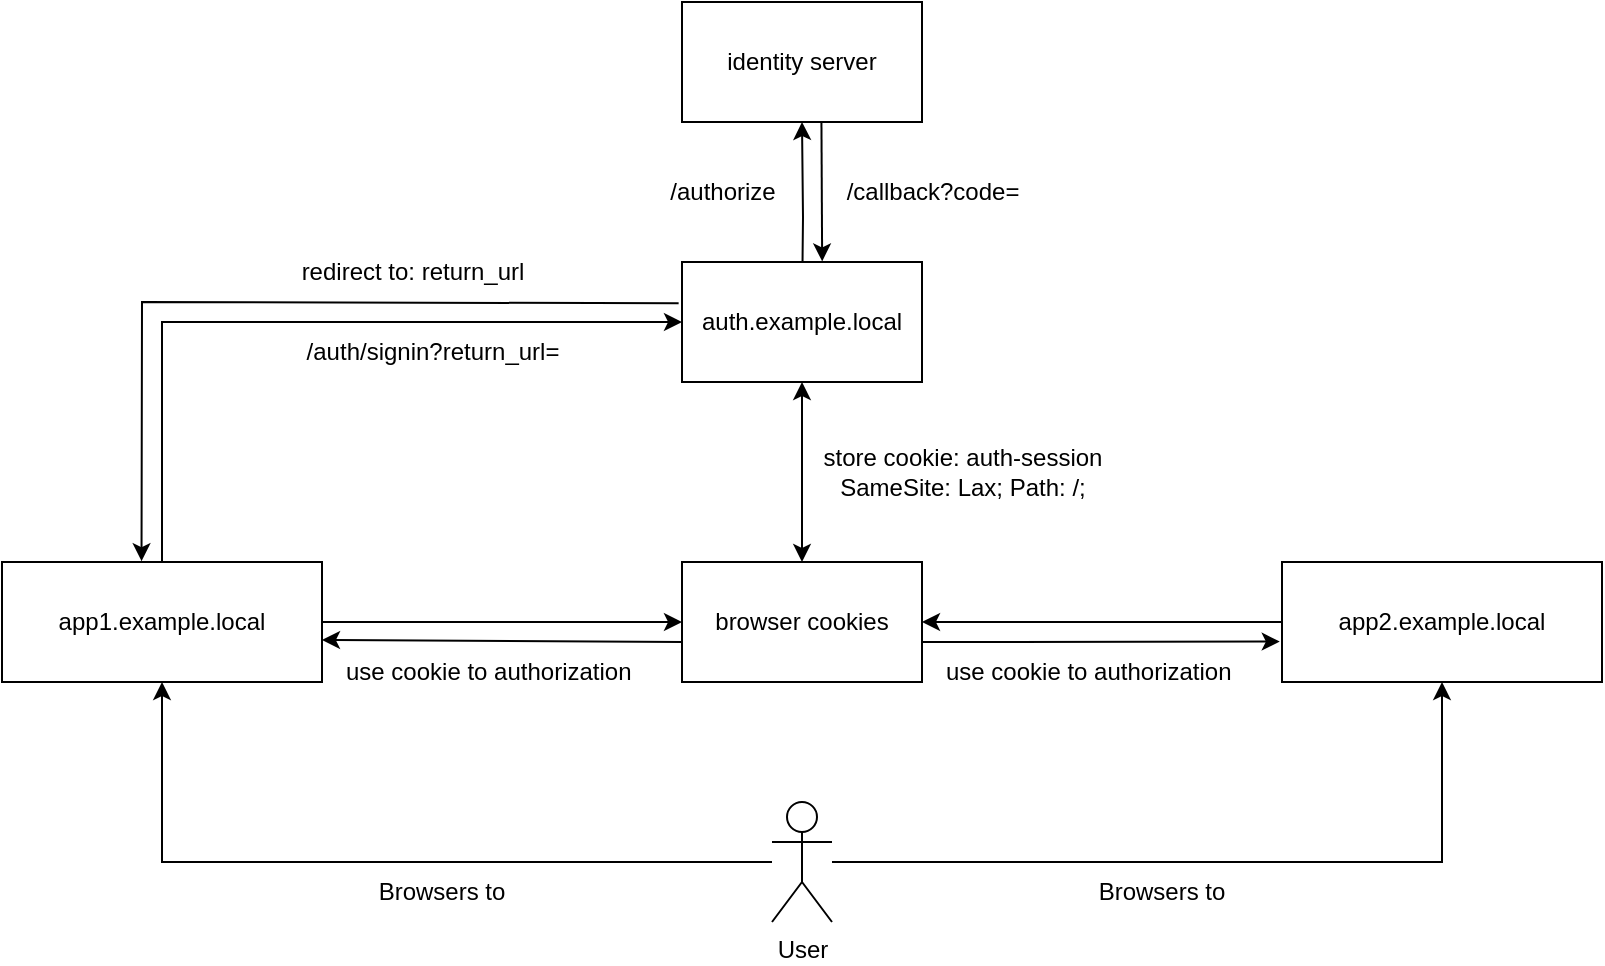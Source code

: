 <mxfile pages="3">
    <diagram name="authentication" id="52a04d89-c75d-2922-d76d-85b35f80e030">
        <mxGraphModel dx="1757" dy="1394" grid="1" gridSize="10" guides="1" tooltips="1" connect="1" arrows="1" fold="1" page="1" pageScale="1" pageWidth="1100" pageHeight="850" background="none" math="0" shadow="0">
            <root>
                <mxCell id="0"/>
                <mxCell id="1" parent="0"/>
                <mxCell id="UXE0n5PbbgXk-ugbQSrG-2" value="app2&lt;span style=&quot;background-color: initial;&quot;&gt;.example.local&lt;/span&gt;" style="rounded=0;whiteSpace=wrap;html=1;" parent="1" vertex="1">
                    <mxGeometry x="620" y="220" width="160" height="60" as="geometry"/>
                </mxCell>
                <mxCell id="UXE0n5PbbgXk-ugbQSrG-32" style="edgeStyle=orthogonalEdgeStyle;rounded=0;orthogonalLoop=1;jettySize=auto;html=1;entryX=0.5;entryY=1;entryDx=0;entryDy=0;" parent="1" target="UXE0n5PbbgXk-ugbQSrG-4" edge="1">
                    <mxGeometry relative="1" as="geometry">
                        <mxPoint x="380" y="95" as="sourcePoint"/>
                    </mxGeometry>
                </mxCell>
                <mxCell id="UXE0n5PbbgXk-ugbQSrG-4" value="identity server" style="rounded=0;whiteSpace=wrap;html=1;" parent="1" vertex="1">
                    <mxGeometry x="320" y="-60" width="120" height="60" as="geometry"/>
                </mxCell>
                <mxCell id="UXE0n5PbbgXk-ugbQSrG-6" value="redirect to: return_url" style="text;html=1;align=center;verticalAlign=middle;resizable=0;points=[];autosize=1;strokeColor=none;fillColor=none;" parent="1" vertex="1">
                    <mxGeometry x="120" y="60" width="130" height="30" as="geometry"/>
                </mxCell>
                <mxCell id="UXE0n5PbbgXk-ugbQSrG-8" value="/authorize" style="text;html=1;align=center;verticalAlign=middle;resizable=0;points=[];autosize=1;strokeColor=none;fillColor=none;" parent="1" vertex="1">
                    <mxGeometry x="300" y="20" width="80" height="30" as="geometry"/>
                </mxCell>
                <mxCell id="UXE0n5PbbgXk-ugbQSrG-31" style="edgeStyle=orthogonalEdgeStyle;rounded=0;orthogonalLoop=1;jettySize=auto;html=1;entryX=0.5;entryY=1;entryDx=0;entryDy=0;" parent="1" source="UXE0n5PbbgXk-ugbQSrG-12" target="UXE0n5PbbgXk-ugbQSrG-1" edge="1">
                    <mxGeometry relative="1" as="geometry"/>
                </mxCell>
                <mxCell id="UXE0n5PbbgXk-ugbQSrG-52" style="edgeStyle=orthogonalEdgeStyle;rounded=0;orthogonalLoop=1;jettySize=auto;html=1;entryX=0.5;entryY=1;entryDx=0;entryDy=0;" parent="1" source="UXE0n5PbbgXk-ugbQSrG-12" target="UXE0n5PbbgXk-ugbQSrG-2" edge="1">
                    <mxGeometry relative="1" as="geometry"/>
                </mxCell>
                <mxCell id="UXE0n5PbbgXk-ugbQSrG-12" value="User" style="shape=umlActor;verticalLabelPosition=bottom;verticalAlign=top;html=1;outlineConnect=0;" parent="1" vertex="1">
                    <mxGeometry x="365" y="340" width="30" height="60" as="geometry"/>
                </mxCell>
                <mxCell id="UXE0n5PbbgXk-ugbQSrG-20" value="/callback?code=" style="text;html=1;align=center;verticalAlign=middle;resizable=0;points=[];autosize=1;strokeColor=none;fillColor=none;" parent="1" vertex="1">
                    <mxGeometry x="390" y="20" width="110" height="30" as="geometry"/>
                </mxCell>
                <mxCell id="UXE0n5PbbgXk-ugbQSrG-25" value="store cookie: auth-session&lt;br&gt;SameSite: Lax; Path: /;" style="text;html=1;align=center;verticalAlign=middle;resizable=0;points=[];autosize=1;strokeColor=none;fillColor=none;" parent="1" vertex="1">
                    <mxGeometry x="380" y="155" width="160" height="40" as="geometry"/>
                </mxCell>
                <mxCell id="UXE0n5PbbgXk-ugbQSrG-33" value="" style="endArrow=classic;html=1;rounded=0;entryX=0.584;entryY=-0.005;entryDx=0;entryDy=0;entryPerimeter=0;exitX=0.581;exitY=0.992;exitDx=0;exitDy=0;exitPerimeter=0;" parent="1" source="UXE0n5PbbgXk-ugbQSrG-4" target="UXE0n5PbbgXk-ugbQSrG-35" edge="1">
                    <mxGeometry width="50" height="50" relative="1" as="geometry">
                        <mxPoint x="390" y="65" as="sourcePoint"/>
                        <mxPoint x="389.72" y="95.66" as="targetPoint"/>
                    </mxGeometry>
                </mxCell>
                <mxCell id="UXE0n5PbbgXk-ugbQSrG-34" value="browser cookies" style="rounded=0;whiteSpace=wrap;html=1;" parent="1" vertex="1">
                    <mxGeometry x="320" y="220" width="120" height="60" as="geometry"/>
                </mxCell>
                <mxCell id="UXE0n5PbbgXk-ugbQSrG-35" value="auth.example.local" style="rounded=0;whiteSpace=wrap;html=1;" parent="1" vertex="1">
                    <mxGeometry x="320" y="70" width="120" height="60" as="geometry"/>
                </mxCell>
                <mxCell id="UXE0n5PbbgXk-ugbQSrG-44" value="" style="endArrow=classic;html=1;rounded=0;exitX=-0.014;exitY=0.344;exitDx=0;exitDy=0;exitPerimeter=0;entryX=0.436;entryY=-0.007;entryDx=0;entryDy=0;entryPerimeter=0;" parent="1" source="UXE0n5PbbgXk-ugbQSrG-35" target="UXE0n5PbbgXk-ugbQSrG-1" edge="1">
                    <mxGeometry width="50" height="50" relative="1" as="geometry">
                        <mxPoint x="290" y="220" as="sourcePoint"/>
                        <mxPoint x="340" y="170" as="targetPoint"/>
                        <Array as="points">
                            <mxPoint x="50" y="90"/>
                        </Array>
                    </mxGeometry>
                </mxCell>
                <mxCell id="UXE0n5PbbgXk-ugbQSrG-1" value="app1.example.local" style="rounded=0;whiteSpace=wrap;html=1;" parent="1" vertex="1">
                    <mxGeometry x="-20" y="220" width="160" height="60" as="geometry"/>
                </mxCell>
                <mxCell id="UXE0n5PbbgXk-ugbQSrG-47" value="" style="endArrow=classic;html=1;rounded=0;exitX=0.5;exitY=0;exitDx=0;exitDy=0;entryX=0;entryY=0.5;entryDx=0;entryDy=0;" parent="1" source="UXE0n5PbbgXk-ugbQSrG-1" target="UXE0n5PbbgXk-ugbQSrG-35" edge="1">
                    <mxGeometry width="50" height="50" relative="1" as="geometry">
                        <mxPoint x="400" y="260" as="sourcePoint"/>
                        <mxPoint x="450" y="210" as="targetPoint"/>
                        <Array as="points">
                            <mxPoint x="60" y="100"/>
                        </Array>
                    </mxGeometry>
                </mxCell>
                <mxCell id="UXE0n5PbbgXk-ugbQSrG-53" value="" style="endArrow=classic;startArrow=classic;html=1;rounded=0;entryX=0.5;entryY=1;entryDx=0;entryDy=0;exitX=0.5;exitY=0;exitDx=0;exitDy=0;" parent="1" source="UXE0n5PbbgXk-ugbQSrG-34" target="UXE0n5PbbgXk-ugbQSrG-35" edge="1">
                    <mxGeometry width="50" height="50" relative="1" as="geometry">
                        <mxPoint x="330" y="210" as="sourcePoint"/>
                        <mxPoint x="380" y="160" as="targetPoint"/>
                    </mxGeometry>
                </mxCell>
                <mxCell id="UXE0n5PbbgXk-ugbQSrG-54" value="" style="endArrow=classic;html=1;rounded=0;entryX=0;entryY=0.5;entryDx=0;entryDy=0;exitX=1;exitY=0.5;exitDx=0;exitDy=0;" parent="1" source="UXE0n5PbbgXk-ugbQSrG-1" target="UXE0n5PbbgXk-ugbQSrG-34" edge="1">
                    <mxGeometry width="50" height="50" relative="1" as="geometry">
                        <mxPoint x="100" y="440" as="sourcePoint"/>
                        <mxPoint x="150" y="390" as="targetPoint"/>
                    </mxGeometry>
                </mxCell>
                <mxCell id="UXE0n5PbbgXk-ugbQSrG-55" value="" style="endArrow=classic;html=1;rounded=0;entryX=1;entryY=0.5;entryDx=0;entryDy=0;exitX=0;exitY=0.5;exitDx=0;exitDy=0;" parent="1" source="UXE0n5PbbgXk-ugbQSrG-2" target="UXE0n5PbbgXk-ugbQSrG-34" edge="1">
                    <mxGeometry width="50" height="50" relative="1" as="geometry">
                        <mxPoint x="480" y="440" as="sourcePoint"/>
                        <mxPoint x="530" y="390" as="targetPoint"/>
                    </mxGeometry>
                </mxCell>
                <mxCell id="UXE0n5PbbgXk-ugbQSrG-59" value="/auth/signin?return_url=" style="text;html=1;align=center;verticalAlign=middle;resizable=0;points=[];autosize=1;strokeColor=none;fillColor=none;" parent="1" vertex="1">
                    <mxGeometry x="120" y="100" width="150" height="30" as="geometry"/>
                </mxCell>
                <mxCell id="UXE0n5PbbgXk-ugbQSrG-61" value="Browsers to" style="text;html=1;align=center;verticalAlign=middle;whiteSpace=wrap;rounded=0;" parent="1" vertex="1">
                    <mxGeometry x="160" y="370" width="80" height="30" as="geometry"/>
                </mxCell>
                <mxCell id="UXE0n5PbbgXk-ugbQSrG-74" value="use cookie&amp;nbsp;&lt;span style=&quot;background-color: initial;&quot;&gt;to authorization&lt;/span&gt;" style="text;html=1;align=left;verticalAlign=middle;resizable=0;points=[];autosize=1;strokeColor=none;fillColor=none;" parent="1" vertex="1">
                    <mxGeometry x="150" y="260" width="170" height="30" as="geometry"/>
                </mxCell>
                <mxCell id="UXE0n5PbbgXk-ugbQSrG-78" value="" style="endArrow=classic;html=1;rounded=0;exitX=1;exitY=0.5;exitDx=0;exitDy=0;" parent="1" edge="1">
                    <mxGeometry width="50" height="50" relative="1" as="geometry">
                        <mxPoint x="320" y="260" as="sourcePoint"/>
                        <mxPoint x="140" y="259" as="targetPoint"/>
                    </mxGeometry>
                </mxCell>
                <mxCell id="UXE0n5PbbgXk-ugbQSrG-79" value="" style="endArrow=classic;html=1;rounded=0;entryX=-0.007;entryY=0.663;entryDx=0;entryDy=0;exitX=1;exitY=0.5;exitDx=0;exitDy=0;entryPerimeter=0;" parent="1" target="UXE0n5PbbgXk-ugbQSrG-2" edge="1">
                    <mxGeometry width="50" height="50" relative="1" as="geometry">
                        <mxPoint x="440" y="260" as="sourcePoint"/>
                        <mxPoint x="560" y="260" as="targetPoint"/>
                    </mxGeometry>
                </mxCell>
                <mxCell id="UXE0n5PbbgXk-ugbQSrG-80" value="use cookie&amp;nbsp;&lt;span style=&quot;background-color: initial;&quot;&gt;to authorization&lt;/span&gt;" style="text;html=1;align=left;verticalAlign=middle;resizable=0;points=[];autosize=1;strokeColor=none;fillColor=none;" parent="1" vertex="1">
                    <mxGeometry x="450" y="260" width="170" height="30" as="geometry"/>
                </mxCell>
                <mxCell id="UXE0n5PbbgXk-ugbQSrG-83" value="Browsers to" style="text;html=1;align=center;verticalAlign=middle;whiteSpace=wrap;rounded=0;" parent="1" vertex="1">
                    <mxGeometry x="520" y="370" width="80" height="30" as="geometry"/>
                </mxCell>
            </root>
        </mxGraphModel>
    </diagram>
    <diagram id="sj6kJow7FIS_4MH3ASW7" name="authorization">
        <mxGraphModel dx="657" dy="544" grid="1" gridSize="10" guides="1" tooltips="1" connect="1" arrows="1" fold="1" page="1" pageScale="1" pageWidth="850" pageHeight="1100" math="0" shadow="0">
            <root>
                <mxCell id="0"/>
                <mxCell id="1" parent="0"/>
                <mxCell id="G9qSIX0Mn2szh2WbC5xG-1" style="edgeStyle=orthogonalEdgeStyle;rounded=0;orthogonalLoop=1;jettySize=auto;html=1;entryX=0;entryY=0.5;entryDx=0;entryDy=0;" parent="1" source="G9qSIX0Mn2szh2WbC5xG-3" target="G9qSIX0Mn2szh2WbC5xG-5" edge="1">
                    <mxGeometry relative="1" as="geometry"/>
                </mxCell>
                <mxCell id="G9qSIX0Mn2szh2WbC5xG-2" style="edgeStyle=orthogonalEdgeStyle;rounded=0;orthogonalLoop=1;jettySize=auto;html=1;entryX=0;entryY=0.5;entryDx=0;entryDy=0;" parent="1" source="G9qSIX0Mn2szh2WbC5xG-3" target="G9qSIX0Mn2szh2WbC5xG-4" edge="1">
                    <mxGeometry relative="1" as="geometry">
                        <Array as="points">
                            <mxPoint x="80" y="670"/>
                        </Array>
                    </mxGeometry>
                </mxCell>
                <mxCell id="G9qSIX0Mn2szh2WbC5xG-3" value="app1.example.local" style="rounded=0;whiteSpace=wrap;html=1;" parent="1" vertex="1">
                    <mxGeometry y="520" width="160" height="60" as="geometry"/>
                </mxCell>
                <mxCell id="G9qSIX0Mn2szh2WbC5xG-4" value="identity server" style="rounded=0;whiteSpace=wrap;html=1;" parent="1" vertex="1">
                    <mxGeometry x="400" y="640" width="120" height="60" as="geometry"/>
                </mxCell>
                <mxCell id="G9qSIX0Mn2szh2WbC5xG-5" value="auth.example.local" style="rounded=0;whiteSpace=wrap;html=1;" parent="1" vertex="1">
                    <mxGeometry x="400" y="520" width="120" height="60" as="geometry"/>
                </mxCell>
                <mxCell id="G9qSIX0Mn2szh2WbC5xG-6" value="GET /v1/sessions&lt;br&gt;cookie: auth-session&lt;br&gt;origin: *.example.local" style="text;html=1;align=left;verticalAlign=middle;resizable=0;points=[];autosize=1;strokeColor=none;fillColor=none;" parent="1" vertex="1">
                    <mxGeometry x="210" y="490" width="140" height="60" as="geometry"/>
                </mxCell>
                <mxCell id="G9qSIX0Mn2szh2WbC5xG-7" style="edgeStyle=orthogonalEdgeStyle;rounded=0;orthogonalLoop=1;jettySize=auto;html=1;entryX=0;entryY=0.5;entryDx=0;entryDy=0;" parent="1" edge="1">
                    <mxGeometry relative="1" as="geometry">
                        <mxPoint x="400" y="560" as="sourcePoint"/>
                        <mxPoint x="160" y="560" as="targetPoint"/>
                    </mxGeometry>
                </mxCell>
                <mxCell id="G9qSIX0Mn2szh2WbC5xG-8" style="edgeStyle=orthogonalEdgeStyle;rounded=0;orthogonalLoop=1;jettySize=auto;html=1;entryX=0.438;entryY=0.995;entryDx=0;entryDy=0;entryPerimeter=0;exitX=-0.001;exitY=0.668;exitDx=0;exitDy=0;exitPerimeter=0;" parent="1" source="G9qSIX0Mn2szh2WbC5xG-4" target="G9qSIX0Mn2szh2WbC5xG-3" edge="1">
                    <mxGeometry relative="1" as="geometry">
                        <mxPoint x="390" y="680" as="sourcePoint"/>
                        <mxPoint x="70" y="590" as="targetPoint"/>
                        <Array as="points">
                            <mxPoint x="70" y="680"/>
                        </Array>
                    </mxGeometry>
                </mxCell>
                <mxCell id="G9qSIX0Mn2szh2WbC5xG-9" value="select active session and authorization with /instrospect" style="text;html=1;align=center;verticalAlign=middle;resizable=0;points=[];autosize=1;strokeColor=none;fillColor=none;" parent="1" vertex="1">
                    <mxGeometry x="80" y="640" width="320" height="30" as="geometry"/>
                </mxCell>
                <mxCell id="G9qSIX0Mn2szh2WbC5xG-10" value="introspection response" style="text;html=1;align=center;verticalAlign=middle;resizable=0;points=[];autosize=1;strokeColor=none;fillColor=none;" parent="1" vertex="1">
                    <mxGeometry x="170" y="680" width="140" height="30" as="geometry"/>
                </mxCell>
                <mxCell id="G9qSIX0Mn2szh2WbC5xG-11" value="session list response" style="text;html=1;align=left;verticalAlign=middle;resizable=0;points=[];autosize=1;strokeColor=none;fillColor=none;" parent="1" vertex="1">
                    <mxGeometry x="210" y="560" width="130" height="30" as="geometry"/>
                </mxCell>
            </root>
        </mxGraphModel>
    </diagram>
    <diagram id="hq6KJ0LbCyb4bZhUODRr" name="end_session">
        <mxGraphModel dx="657" dy="544" grid="1" gridSize="10" guides="1" tooltips="1" connect="1" arrows="1" fold="1" page="1" pageScale="1" pageWidth="850" pageHeight="1100" math="0" shadow="0">
            <root>
                <mxCell id="0"/>
                <mxCell id="1" parent="0"/>
                <mxCell id="KrpGVblwt4OtaFmM_F6Q-1" style="edgeStyle=orthogonalEdgeStyle;rounded=0;orthogonalLoop=1;jettySize=auto;html=1;entryX=0;entryY=0.5;entryDx=0;entryDy=0;" parent="1" source="KrpGVblwt4OtaFmM_F6Q-2" target="KrpGVblwt4OtaFmM_F6Q-5" edge="1">
                    <mxGeometry relative="1" as="geometry"/>
                </mxCell>
                <mxCell id="KrpGVblwt4OtaFmM_F6Q-2" value="app1.example.local" style="rounded=0;whiteSpace=wrap;html=1;" parent="1" vertex="1">
                    <mxGeometry y="740" width="160" height="60" as="geometry"/>
                </mxCell>
                <mxCell id="KrpGVblwt4OtaFmM_F6Q-3" value="identity server" style="rounded=0;whiteSpace=wrap;html=1;" parent="1" vertex="1">
                    <mxGeometry x="640" y="740" width="120" height="60" as="geometry"/>
                </mxCell>
                <mxCell id="KrpGVblwt4OtaFmM_F6Q-4" style="edgeStyle=orthogonalEdgeStyle;rounded=0;orthogonalLoop=1;jettySize=auto;html=1;entryX=0;entryY=0.5;entryDx=0;entryDy=0;" parent="1" source="KrpGVblwt4OtaFmM_F6Q-5" target="KrpGVblwt4OtaFmM_F6Q-3" edge="1">
                    <mxGeometry relative="1" as="geometry"/>
                </mxCell>
                <mxCell id="KrpGVblwt4OtaFmM_F6Q-5" value="auth.example.local" style="rounded=0;whiteSpace=wrap;html=1;" parent="1" vertex="1">
                    <mxGeometry x="340" y="740" width="120" height="60" as="geometry"/>
                </mxCell>
                <mxCell id="KrpGVblwt4OtaFmM_F6Q-6" value="POST /v1/signout" style="text;html=1;align=center;verticalAlign=middle;resizable=0;points=[];autosize=1;strokeColor=none;fillColor=none;" parent="1" vertex="1">
                    <mxGeometry x="180" y="740" width="120" height="30" as="geometry"/>
                </mxCell>
                <mxCell id="KrpGVblwt4OtaFmM_F6Q-7" style="edgeStyle=orthogonalEdgeStyle;rounded=0;orthogonalLoop=1;jettySize=auto;html=1;entryX=0;entryY=0.5;entryDx=0;entryDy=0;exitX=0.005;exitY=0.668;exitDx=0;exitDy=0;exitPerimeter=0;" parent="1" source="KrpGVblwt4OtaFmM_F6Q-5" edge="1">
                    <mxGeometry relative="1" as="geometry">
                        <mxPoint x="340" y="780" as="sourcePoint"/>
                        <mxPoint x="160" y="780" as="targetPoint"/>
                    </mxGeometry>
                </mxCell>
                <mxCell id="KrpGVblwt4OtaFmM_F6Q-8" style="edgeStyle=orthogonalEdgeStyle;rounded=0;orthogonalLoop=1;jettySize=auto;html=1;exitX=0.011;exitY=0.663;exitDx=0;exitDy=0;exitPerimeter=0;" parent="1" source="KrpGVblwt4OtaFmM_F6Q-3" edge="1">
                    <mxGeometry relative="1" as="geometry">
                        <mxPoint x="580" y="780" as="sourcePoint"/>
                        <mxPoint x="460" y="780" as="targetPoint"/>
                    </mxGeometry>
                </mxCell>
                <mxCell id="KrpGVblwt4OtaFmM_F6Q-9" value="GET /end_session" style="text;html=1;align=center;verticalAlign=middle;resizable=0;points=[];autosize=1;strokeColor=none;fillColor=none;" parent="1" vertex="1">
                    <mxGeometry x="480" y="740" width="120" height="30" as="geometry"/>
                </mxCell>
            </root>
        </mxGraphModel>
    </diagram>
</mxfile>